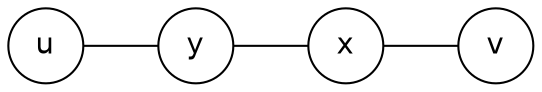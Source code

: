graph G
{
  rankdir = LR;
  node [shape = circle, fontname = Helvetica];
  0 [label = "u"];
  1 [label = "y"];
  2 [label = "x"];
  3 [label = "v"];
  0 -- 1;
  1 -- 2;
  2 -- 3;
}
